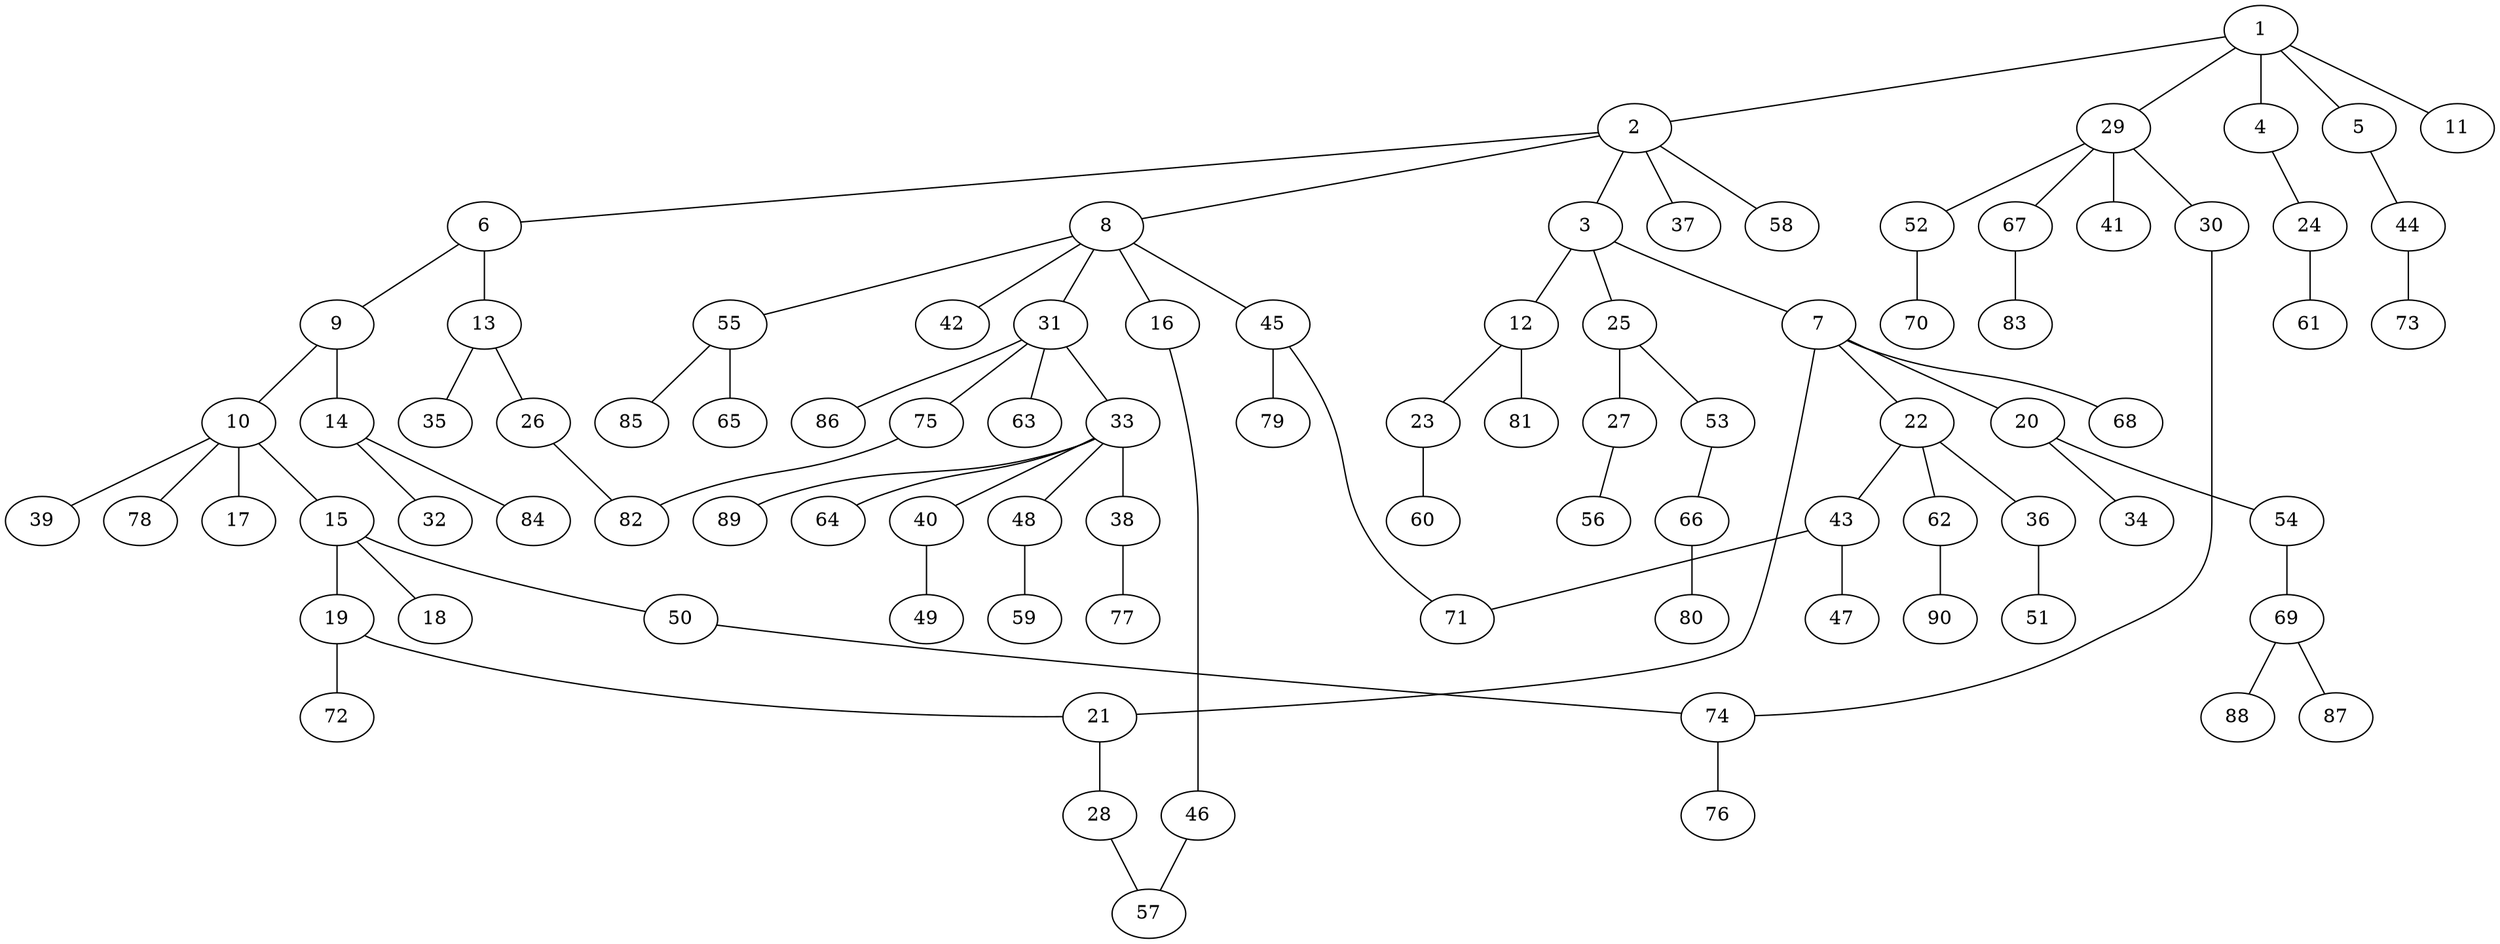 graph graphname {1--2
1--4
1--5
1--11
1--29
2--3
2--6
2--8
2--37
2--58
3--7
3--12
3--25
4--24
5--44
6--9
6--13
7--20
7--21
7--22
7--68
8--16
8--31
8--42
8--45
8--55
9--10
9--14
10--15
10--17
10--39
10--78
12--23
12--81
13--26
13--35
14--32
14--84
15--18
15--19
15--50
16--46
19--21
19--72
20--34
20--54
21--28
22--36
22--43
22--62
23--60
24--61
25--27
25--53
26--82
27--56
28--57
29--30
29--41
29--52
29--67
30--74
31--33
31--63
31--75
31--86
33--38
33--40
33--48
33--64
33--89
36--51
38--77
40--49
43--47
43--71
44--73
45--71
45--79
46--57
48--59
50--74
52--70
53--66
54--69
55--65
55--85
62--90
66--80
67--83
69--87
69--88
74--76
75--82
}